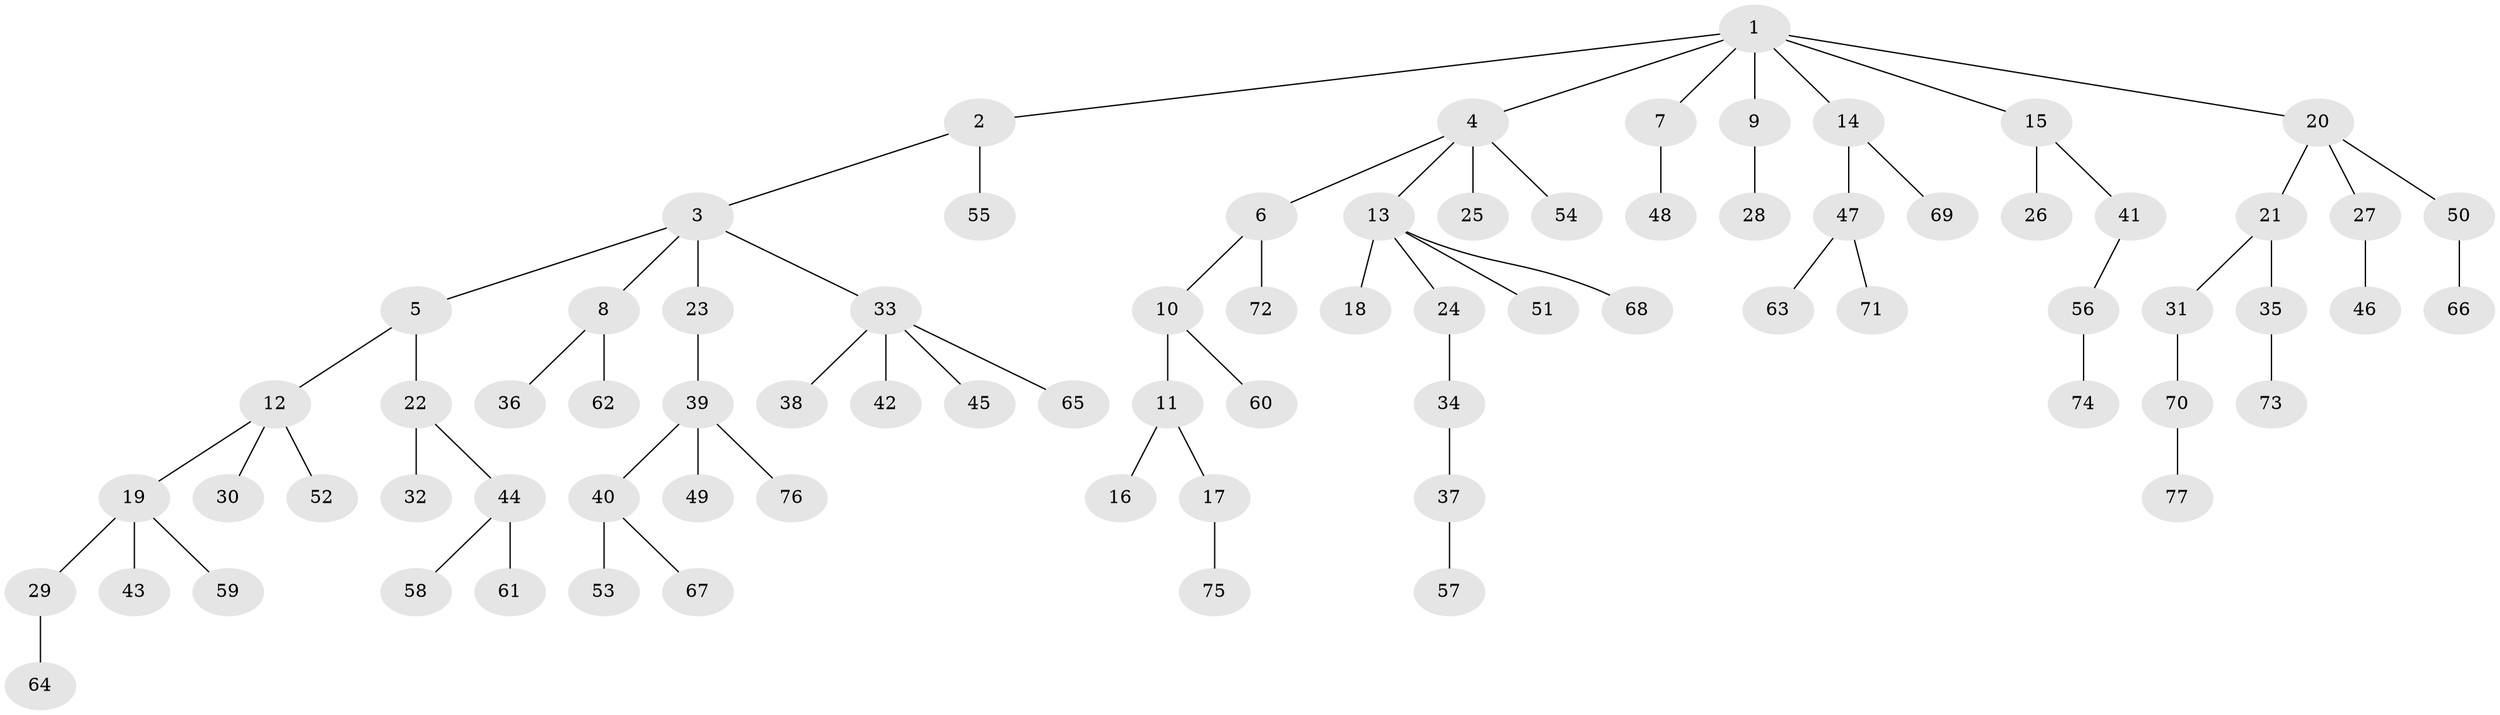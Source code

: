 // Generated by graph-tools (version 1.1) at 2025/26/03/09/25 03:26:28]
// undirected, 77 vertices, 76 edges
graph export_dot {
graph [start="1"]
  node [color=gray90,style=filled];
  1;
  2;
  3;
  4;
  5;
  6;
  7;
  8;
  9;
  10;
  11;
  12;
  13;
  14;
  15;
  16;
  17;
  18;
  19;
  20;
  21;
  22;
  23;
  24;
  25;
  26;
  27;
  28;
  29;
  30;
  31;
  32;
  33;
  34;
  35;
  36;
  37;
  38;
  39;
  40;
  41;
  42;
  43;
  44;
  45;
  46;
  47;
  48;
  49;
  50;
  51;
  52;
  53;
  54;
  55;
  56;
  57;
  58;
  59;
  60;
  61;
  62;
  63;
  64;
  65;
  66;
  67;
  68;
  69;
  70;
  71;
  72;
  73;
  74;
  75;
  76;
  77;
  1 -- 2;
  1 -- 4;
  1 -- 7;
  1 -- 9;
  1 -- 14;
  1 -- 15;
  1 -- 20;
  2 -- 3;
  2 -- 55;
  3 -- 5;
  3 -- 8;
  3 -- 23;
  3 -- 33;
  4 -- 6;
  4 -- 13;
  4 -- 25;
  4 -- 54;
  5 -- 12;
  5 -- 22;
  6 -- 10;
  6 -- 72;
  7 -- 48;
  8 -- 36;
  8 -- 62;
  9 -- 28;
  10 -- 11;
  10 -- 60;
  11 -- 16;
  11 -- 17;
  12 -- 19;
  12 -- 30;
  12 -- 52;
  13 -- 18;
  13 -- 24;
  13 -- 51;
  13 -- 68;
  14 -- 47;
  14 -- 69;
  15 -- 26;
  15 -- 41;
  17 -- 75;
  19 -- 29;
  19 -- 43;
  19 -- 59;
  20 -- 21;
  20 -- 27;
  20 -- 50;
  21 -- 31;
  21 -- 35;
  22 -- 32;
  22 -- 44;
  23 -- 39;
  24 -- 34;
  27 -- 46;
  29 -- 64;
  31 -- 70;
  33 -- 38;
  33 -- 42;
  33 -- 45;
  33 -- 65;
  34 -- 37;
  35 -- 73;
  37 -- 57;
  39 -- 40;
  39 -- 49;
  39 -- 76;
  40 -- 53;
  40 -- 67;
  41 -- 56;
  44 -- 58;
  44 -- 61;
  47 -- 63;
  47 -- 71;
  50 -- 66;
  56 -- 74;
  70 -- 77;
}

